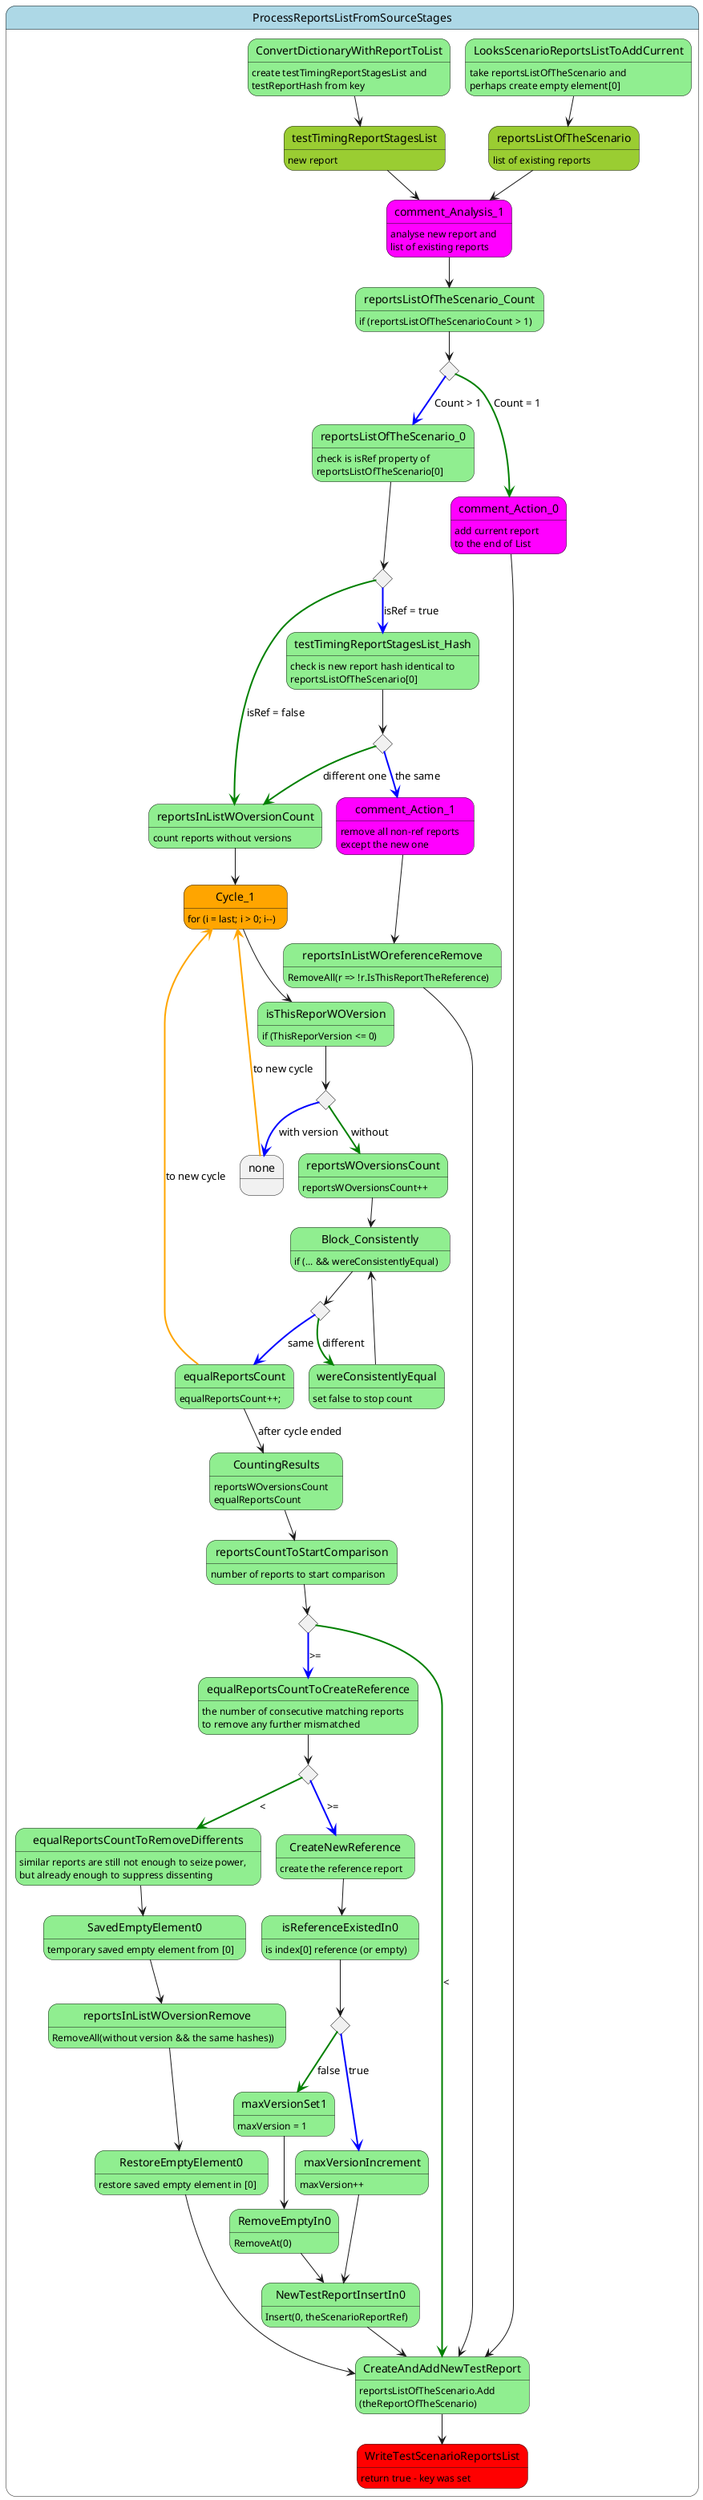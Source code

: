 @startuml

state ProcessReportsListFromSourceStages #lightblue {
    state comment_Analysis_1 #magenta
    comment_Analysis_1 : analyse new report and \nlist of existing reports

    state ConvertDictionaryWithReportToList #lightgreen
    ConvertDictionaryWithReportToList : create testTimingReportStagesList and \ntestReportHash from key
    state LooksScenarioReportsListToAddCurrent #lightgreen
    LooksScenarioReportsListToAddCurrent : take reportsListOfTheScenario and \nperhaps create empty element[0]
    state testTimingReportStagesList #YellowGreen
    testTimingReportStagesList : new report
    state reportsListOfTheScenario #YellowGreen
    reportsListOfTheScenario : list of existing reports
    state reportsListOfTheScenario_Count #lightgreen
    reportsListOfTheScenario_Count : if (reportsListOfTheScenarioCount > 1)
    state reportsListOfTheScenario_0 #lightgreen
    reportsListOfTheScenario_0 : check is isRef property of \nreportsListOfTheScenario[0]
    state testTimingReportStagesList_Hash #lightgreen
    testTimingReportStagesList_Hash : check is new report hash identical to \nreportsListOfTheScenario[0]
    state reportsInListWOversionCount #lightgreen
    reportsInListWOversionCount : count reports without versions
    state reportsInListWOreferenceRemove #lightgreen
    reportsInListWOreferenceRemove : RemoveAll(r => !r.IsThisReportTheReference)
    state reportsWOversionsCount #lightgreen
    reportsWOversionsCount : reportsWOversionsCount++
    state Block_Consistently #lightgreen
    Block_Consistently : if (... && wereConsistentlyEqual)
    state wereConsistentlyEqual #lightgreen
    wereConsistentlyEqual : set false to stop count
    state equalReportsCount #lightgreen
    equalReportsCount : equalReportsCount++;
    state CountingResults #lightgreen
    CountingResults : reportsWOversionsCount \nequalReportsCount
    state isThisReporWOVersion #lightgreen
    isThisReporWOVersion : if (ThisReporVersion <= 0)
    state reportsCountToStartComparison #lightgreen
    reportsCountToStartComparison : number of reports to start comparison
    state equalReportsCountToCreateReference #lightgreen
    equalReportsCountToCreateReference : the number of consecutive matching reports \nto remove any further mismatched
    state CreateNewReference #lightgreen
    CreateNewReference : create the reference report
    state equalReportsCountToRemoveDifferents #lightgreen
    equalReportsCountToRemoveDifferents : similar reports are still not enough to seize power, \nbut already enough to suppress dissenting
    state SavedEmptyElement0 #lightgreen
    SavedEmptyElement0 : temporary saved empty element from [0]
    state RestoreEmptyElement0 #lightgreen
    RestoreEmptyElement0 : restore saved empty element in [0]
    state reportsInListWOversionRemove #lightgreen
    reportsInListWOversionRemove : RemoveAll(without version && the same hashes))

    state isReferenceExistedIn0 #lightgreen
    isReferenceExistedIn0 : is index[0] reference (or empty)
    state maxVersionSet1 #lightgreen
    maxVersionSet1 : maxVersion = 1
    state maxVersionIncrement #lightgreen
    maxVersionIncrement : maxVersion++
    state RemoveEmptyIn0 #lightgreen
    RemoveEmptyIn0 : RemoveAt(0)
    state NewTestReportInsertIn0 #lightgreen
    NewTestReportInsertIn0 : Insert(0, theScenarioReportRef)

    state CreateAndAddNewTestReport #lightgreen
    CreateAndAddNewTestReport : reportsListOfTheScenario.Add\n(theReportOfTheScenario)
    state WriteTestScenarioReportsList #Red
    WriteTestScenarioReportsList : return true - key was set

    state comment_Action_0 #magenta
    comment_Action_0 : add current report \nto the end of List
    state comment_Action_1 #magenta
    comment_Action_1 : remove all non-ref reports \nexcept the new one
    state Cycle_1 #orange
    Cycle_1 : for (i = last; i > 0; i--)

    ConvertDictionaryWithReportToList --> testTimingReportStagesList
    LooksScenarioReportsListToAddCurrent --> reportsListOfTheScenario

    state isReportsListOfTheScenario_0_REF <<choice>>
    isReportsListOfTheScenario_0_REF -[#blue,bold]-> testTimingReportStagesList_Hash : isRef = true
    isReportsListOfTheScenario_0_REF -[#green,bold]-> reportsInListWOversionCount : isRef = false

    state isReportsListOfTheScenario_Count_m1 <<choice>>
    isReportsListOfTheScenario_Count_m1 -[#blue,bold]-> reportsListOfTheScenario_0 : Count > 1
    isReportsListOfTheScenario_Count_m1 -[#green,bold]-> comment_Action_0 : Count = 1

    reportsListOfTheScenario_0 --> isReportsListOfTheScenario_0_REF

    state isNewHashIdenticalTo_0_REF <<choice>>
    isNewHashIdenticalTo_0_REF -[#blue,bold]-> comment_Action_1 : the same
    isNewHashIdenticalTo_0_REF -[#green,bold]-> reportsInListWOversionCount : different one

    state reportsListOfTheScenario_i_version <<choice>>
    reportsListOfTheScenario_i_version -[#blue,bold]-> none : with version
    reportsListOfTheScenario_i_version -[#green,bold]-> reportsWOversionsCount : without

    reportsWOversionsCount --> Block_Consistently

    state reportsListOfTheScenario_i_hash <<choice>>
    reportsListOfTheScenario_i_hash -[#blue,bold]-> equalReportsCount : same
    reportsListOfTheScenario_i_hash -[#green,bold]-> wereConsistentlyEqual : different

    state reportsCountEnoughToStartComparison <<choice>>
    reportsCountEnoughToStartComparison -[#blue,bold]-> equalReportsCountToCreateReference : >=
    reportsCountEnoughToStartComparison -[#green,bold]-> CreateAndAddNewTestReport : <

    state equalReportsCountEnoughToRemoveDifferents <<choice>>
    equalReportsCountEnoughToRemoveDifferents -[#blue,bold]-> CreateNewReference : >=
    equalReportsCountEnoughToRemoveDifferents -[#green,bold]-> equalReportsCountToRemoveDifferents : <

    state isRefExisted <<choice>>
    isRefExisted -[#blue,bold]-> maxVersionIncrement : true
    isRefExisted -[#green,bold]-> maxVersionSet1 : false

    CreateNewReference --> isReferenceExistedIn0
    isReferenceExistedIn0 --> isRefExisted
    maxVersionSet1 --> RemoveEmptyIn0
    wereConsistentlyEqual --> Block_Consistently

    RemoveEmptyIn0 --> NewTestReportInsertIn0
    maxVersionIncrement --> NewTestReportInsertIn0
    NewTestReportInsertIn0 --> CreateAndAddNewTestReport

    testTimingReportStagesList --> comment_Analysis_1
    reportsListOfTheScenario --> comment_Analysis_1
    comment_Analysis_1 --> reportsListOfTheScenario_Count
    reportsListOfTheScenario_Count --> isReportsListOfTheScenario_Count_m1

    testTimingReportStagesList_Hash --> isNewHashIdenticalTo_0_REF

    comment_Action_0 --> CreateAndAddNewTestReport
    CreateAndAddNewTestReport --> WriteTestScenarioReportsList
    reportsInListWOreferenceRemove --> CreateAndAddNewTestReport

    comment_Action_1 --> reportsInListWOreferenceRemove
    reportsInListWOversionCount --> Cycle_1

    Cycle_1 --> isThisReporWOVersion
    isThisReporWOVersion --> reportsListOfTheScenario_i_version
    Block_Consistently --> reportsListOfTheScenario_i_hash

    none -[#orange,bold]-> Cycle_1 : to new cycle
    equalReportsCount -[#orange,bold]-> Cycle_1 : to new cycle

    equalReportsCount --> CountingResults : after cycle ended
    CountingResults --> reportsCountToStartComparison
    reportsCountToStartComparison --> reportsCountEnoughToStartComparison

    equalReportsCountToCreateReference --> equalReportsCountEnoughToRemoveDifferents
    equalReportsCountToRemoveDifferents --> SavedEmptyElement0
    SavedEmptyElement0 --> reportsInListWOversionRemove
    reportsInListWOversionRemove --> RestoreEmptyElement0
    RestoreEmptyElement0 --> CreateAndAddNewTestReport

}

@enduml
